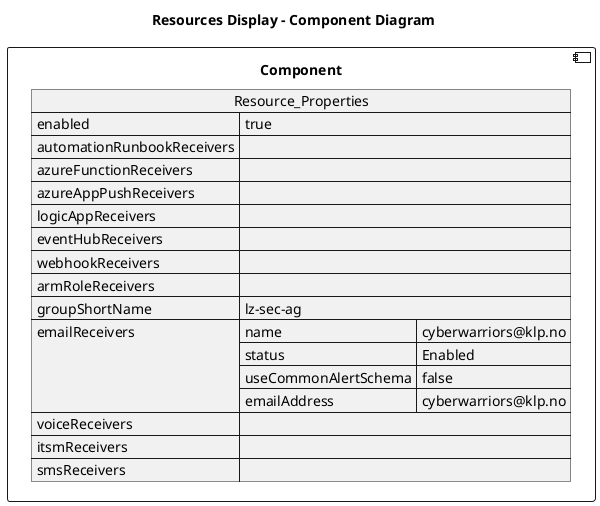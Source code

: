 @startuml

title Resources Display - Component Diagram

component Component {

json  Resource_Properties {
  "enabled": true,
  "automationRunbookReceivers": [],
  "azureFunctionReceivers": [],
  "azureAppPushReceivers": [],
  "logicAppReceivers": [],
  "eventHubReceivers": [],
  "webhookReceivers": [],
  "armRoleReceivers": [],
  "groupShortName": "lz-sec-ag",
  "emailReceivers": [
    {
      "name": "cyberwarriors@klp.no",
      "status": "Enabled",
      "useCommonAlertSchema": false,
      "emailAddress": "cyberwarriors@klp.no"
    }
  ],
  "voiceReceivers": [],
  "itsmReceivers": [],
  "smsReceivers": []
}
}
@enduml
